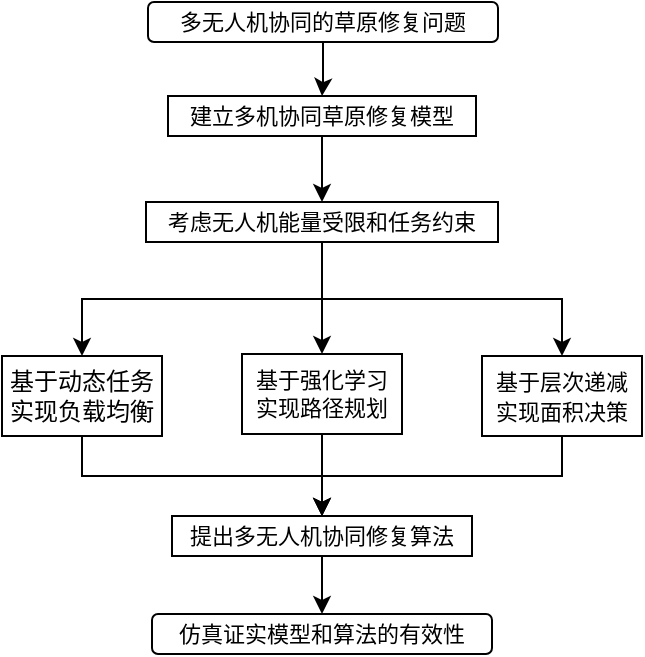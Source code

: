 <mxfile version="18.0.3" type="github">
  <diagram id="C5RBs43oDa-KdzZeNtuy" name="Page-1">
    <mxGraphModel dx="981" dy="526" grid="1" gridSize="10" guides="1" tooltips="1" connect="1" arrows="1" fold="1" page="1" pageScale="1" pageWidth="827" pageHeight="1169" math="0" shadow="0">
      <root>
        <mxCell id="WIyWlLk6GJQsqaUBKTNV-0" />
        <mxCell id="WIyWlLk6GJQsqaUBKTNV-1" parent="WIyWlLk6GJQsqaUBKTNV-0" />
        <mxCell id="Kj3c9yN96UB_w5Sm31qa-5" style="edgeStyle=orthogonalEdgeStyle;rounded=0;orthogonalLoop=1;jettySize=auto;html=1;exitX=0.5;exitY=1;exitDx=0;exitDy=0;" parent="WIyWlLk6GJQsqaUBKTNV-1" source="Kj3c9yN96UB_w5Sm31qa-0" target="Kj3c9yN96UB_w5Sm31qa-3" edge="1">
          <mxGeometry relative="1" as="geometry" />
        </mxCell>
        <mxCell id="Kj3c9yN96UB_w5Sm31qa-0" value="&lt;font style=&quot;font-size: 11px;&quot; face=&quot;宋体&quot;&gt;多无人机协同的草原修复问题&lt;/font&gt;" style="rounded=1;whiteSpace=wrap;html=1;glass=0;shadow=0;sketch=0;gradientColor=none;" parent="WIyWlLk6GJQsqaUBKTNV-1" vertex="1">
          <mxGeometry x="295" y="59" width="175" height="20" as="geometry" />
        </mxCell>
        <mxCell id="fFSGDh22msuwKQuR6GsG-3" style="edgeStyle=orthogonalEdgeStyle;rounded=0;orthogonalLoop=1;jettySize=auto;html=1;exitX=0.5;exitY=1;exitDx=0;exitDy=0;" edge="1" parent="WIyWlLk6GJQsqaUBKTNV-1" source="Kj3c9yN96UB_w5Sm31qa-3" target="Kj3c9yN96UB_w5Sm31qa-4">
          <mxGeometry relative="1" as="geometry" />
        </mxCell>
        <mxCell id="Kj3c9yN96UB_w5Sm31qa-3" value="&lt;font style=&quot;font-size: 11px;&quot; face=&quot;宋体&quot;&gt;建立多机协同草原修复模型&lt;/font&gt;" style="rounded=0;whiteSpace=wrap;html=1;" parent="WIyWlLk6GJQsqaUBKTNV-1" vertex="1">
          <mxGeometry x="305" y="106" width="154" height="20" as="geometry" />
        </mxCell>
        <mxCell id="Kj3c9yN96UB_w5Sm31qa-13" style="edgeStyle=orthogonalEdgeStyle;rounded=0;orthogonalLoop=1;jettySize=auto;html=1;exitX=0.5;exitY=1;exitDx=0;exitDy=0;" parent="WIyWlLk6GJQsqaUBKTNV-1" source="Kj3c9yN96UB_w5Sm31qa-4" target="Kj3c9yN96UB_w5Sm31qa-10" edge="1">
          <mxGeometry relative="1" as="geometry" />
        </mxCell>
        <mxCell id="Kj3c9yN96UB_w5Sm31qa-15" style="edgeStyle=orthogonalEdgeStyle;rounded=0;orthogonalLoop=1;jettySize=auto;html=1;exitX=0.5;exitY=1;exitDx=0;exitDy=0;entryX=0.5;entryY=0;entryDx=0;entryDy=0;" parent="WIyWlLk6GJQsqaUBKTNV-1" source="Kj3c9yN96UB_w5Sm31qa-4" target="Kj3c9yN96UB_w5Sm31qa-12" edge="1">
          <mxGeometry relative="1" as="geometry" />
        </mxCell>
        <mxCell id="fFSGDh22msuwKQuR6GsG-4" style="edgeStyle=orthogonalEdgeStyle;rounded=0;orthogonalLoop=1;jettySize=auto;html=1;exitX=0.5;exitY=1;exitDx=0;exitDy=0;entryX=0.5;entryY=0;entryDx=0;entryDy=0;" edge="1" parent="WIyWlLk6GJQsqaUBKTNV-1" source="Kj3c9yN96UB_w5Sm31qa-4" target="Kj3c9yN96UB_w5Sm31qa-8">
          <mxGeometry relative="1" as="geometry" />
        </mxCell>
        <mxCell id="Kj3c9yN96UB_w5Sm31qa-4" value="&lt;font style=&quot;font-size: 11px;&quot; face=&quot;宋体&quot;&gt;考虑无人机能量受限和任务约束&lt;/font&gt;" style="rounded=0;whiteSpace=wrap;html=1;" parent="WIyWlLk6GJQsqaUBKTNV-1" vertex="1">
          <mxGeometry x="294" y="159" width="176" height="20" as="geometry" />
        </mxCell>
        <mxCell id="Kj3c9yN96UB_w5Sm31qa-26" style="edgeStyle=orthogonalEdgeStyle;rounded=0;orthogonalLoop=1;jettySize=auto;html=1;exitX=0.5;exitY=1;exitDx=0;exitDy=0;entryX=0.5;entryY=0;entryDx=0;entryDy=0;" parent="WIyWlLk6GJQsqaUBKTNV-1" source="Kj3c9yN96UB_w5Sm31qa-8" target="Kj3c9yN96UB_w5Sm31qa-20" edge="1">
          <mxGeometry relative="1" as="geometry" />
        </mxCell>
        <mxCell id="Kj3c9yN96UB_w5Sm31qa-8" value="&lt;font face=&quot;宋体&quot; style=&quot;font-size: 11px;&quot;&gt;基于强化学习&lt;br style=&quot;font-size: 11px;&quot;&gt;实现路径规划&lt;/font&gt;" style="rounded=0;whiteSpace=wrap;html=1;fontSize=11;" parent="WIyWlLk6GJQsqaUBKTNV-1" vertex="1">
          <mxGeometry x="342" y="235" width="80" height="40" as="geometry" />
        </mxCell>
        <mxCell id="Kj3c9yN96UB_w5Sm31qa-28" style="edgeStyle=orthogonalEdgeStyle;rounded=0;orthogonalLoop=1;jettySize=auto;html=1;exitX=0.5;exitY=1;exitDx=0;exitDy=0;" parent="WIyWlLk6GJQsqaUBKTNV-1" source="Kj3c9yN96UB_w5Sm31qa-10" target="Kj3c9yN96UB_w5Sm31qa-20" edge="1">
          <mxGeometry relative="1" as="geometry" />
        </mxCell>
        <mxCell id="Kj3c9yN96UB_w5Sm31qa-10" value="&lt;font face=&quot;宋体&quot;&gt;基于动态任务&lt;br&gt;实现负载均衡&lt;/font&gt;" style="rounded=0;whiteSpace=wrap;html=1;" parent="WIyWlLk6GJQsqaUBKTNV-1" vertex="1">
          <mxGeometry x="222" y="236" width="80" height="40" as="geometry" />
        </mxCell>
        <mxCell id="Kj3c9yN96UB_w5Sm31qa-29" style="edgeStyle=orthogonalEdgeStyle;rounded=0;orthogonalLoop=1;jettySize=auto;html=1;exitX=0.5;exitY=1;exitDx=0;exitDy=0;entryX=0.5;entryY=0;entryDx=0;entryDy=0;" parent="WIyWlLk6GJQsqaUBKTNV-1" source="Kj3c9yN96UB_w5Sm31qa-12" target="Kj3c9yN96UB_w5Sm31qa-20" edge="1">
          <mxGeometry relative="1" as="geometry" />
        </mxCell>
        <mxCell id="Kj3c9yN96UB_w5Sm31qa-12" value="&lt;font style=&quot;font-size: 11px;&quot; face=&quot;宋体&quot;&gt;基于层次递减&lt;br style=&quot;font-size: 11px;&quot;&gt;实现面积决策&lt;/font&gt;" style="rounded=0;whiteSpace=wrap;html=1;" parent="WIyWlLk6GJQsqaUBKTNV-1" vertex="1">
          <mxGeometry x="462" y="236" width="80" height="40" as="geometry" />
        </mxCell>
        <mxCell id="Kj3c9yN96UB_w5Sm31qa-30" style="edgeStyle=orthogonalEdgeStyle;rounded=0;orthogonalLoop=1;jettySize=auto;html=1;exitX=0.5;exitY=1;exitDx=0;exitDy=0;entryX=0.5;entryY=0;entryDx=0;entryDy=0;" parent="WIyWlLk6GJQsqaUBKTNV-1" source="Kj3c9yN96UB_w5Sm31qa-20" target="Kj3c9yN96UB_w5Sm31qa-25" edge="1">
          <mxGeometry relative="1" as="geometry" />
        </mxCell>
        <mxCell id="Kj3c9yN96UB_w5Sm31qa-20" value="&lt;font style=&quot;font-size: 11px;&quot; face=&quot;宋体&quot;&gt;提出多无人机协同修复算法&lt;/font&gt;" style="rounded=0;whiteSpace=wrap;html=1;" parent="WIyWlLk6GJQsqaUBKTNV-1" vertex="1">
          <mxGeometry x="307" y="316" width="150" height="20" as="geometry" />
        </mxCell>
        <mxCell id="Kj3c9yN96UB_w5Sm31qa-25" value="&lt;font style=&quot;font-size: 11px;&quot; face=&quot;宋体&quot;&gt;仿真证实模型和算法的有效性&lt;/font&gt;" style="rounded=1;whiteSpace=wrap;html=1;glass=0;shadow=0;sketch=0;gradientColor=none;" parent="WIyWlLk6GJQsqaUBKTNV-1" vertex="1">
          <mxGeometry x="297" y="365" width="170" height="20" as="geometry" />
        </mxCell>
      </root>
    </mxGraphModel>
  </diagram>
</mxfile>
